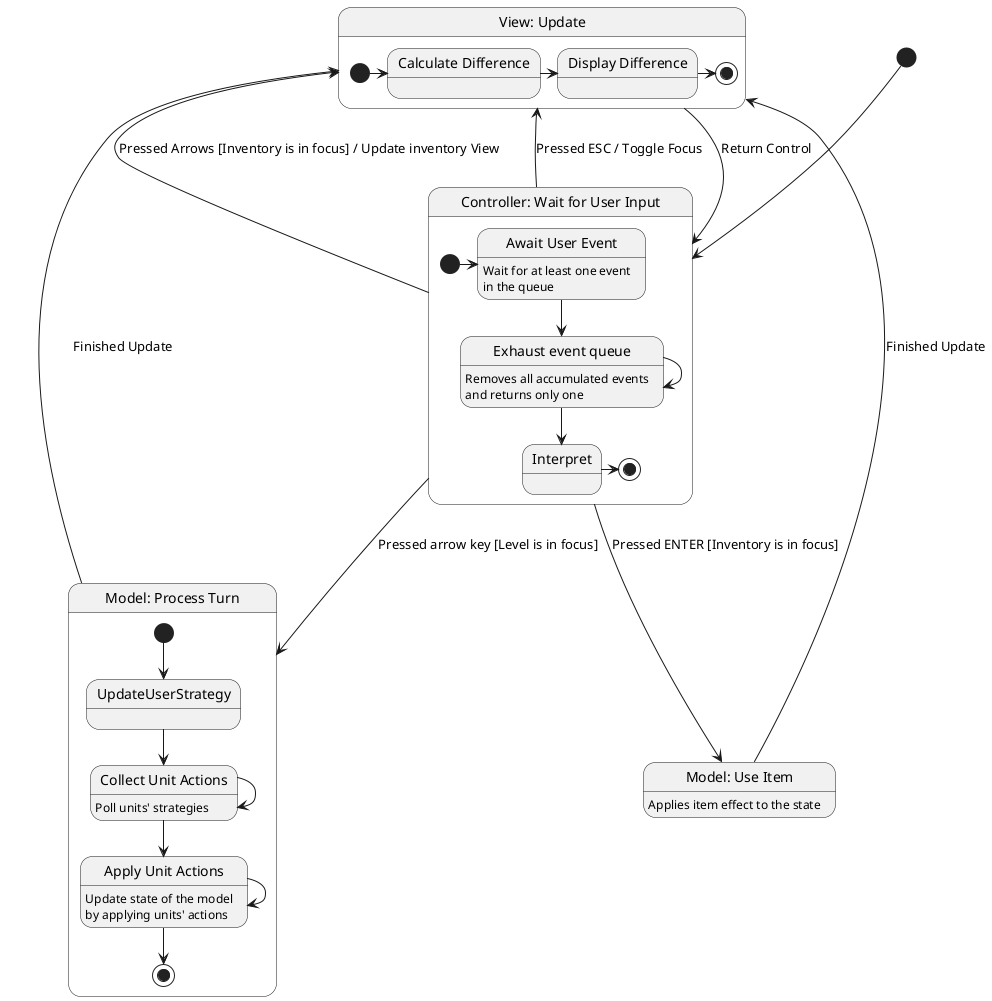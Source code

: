 @startuml
'https://plantuml.com/state-diagram

[*] --> ExpectUserInput

state ExpectUserInput as "Controller: Wait for User Input" {
    [*] -> Await
    Await --> ExhaustEvents
    ExhaustEvents -> ExhaustEvents
    ExhaustEvents --> Interpret
    Interpret -> [*]

    state Await as "Await User Event" : Wait for at least one event\nin the queue
    state ExhaustEvents as "Exhaust event queue" : Removes all accumulated events\nand returns only one
}

ExpectUserInput --> Model_MakeTurn : Pressed arrow key [Level is in focus]
ExpectUserInput --> Model_UseItem : Pressed ENTER [Inventory is in focus]
ExpectUserInput --> UpdateView : Pressed Arrows [Inventory is in focus] / Update inventory View
ExpectUserInput --> UpdateView : Pressed ESC / Toggle Focus

Model_MakeTurn -> UpdateView : Finished Update
Model_UseItem  -> UpdateView : Finished Update

UpdateView -> ExpectUserInput : Return Control

state Model_MakeTurn as "Model: Process Turn" {
    [*] --> UpdateUserStrategy
    UpdateUserStrategy --> CollectUnitActions
    CollectUnitActions -> CollectUnitActions
    CollectUnitActions --> ApplyUnitActions
    ApplyUnitActions -> ApplyUnitActions
    ApplyUnitActions --> [*]

    state CollectUnitActions as "Collect Unit Actions" : Poll units' strategies
    state ApplyUnitActions as "Apply Unit Actions" : Update state of the model\nby applying units' actions
}

state Model_UseItem as "Model: Use Item" : Applies item effect to the state

state UpdateView as "View: Update" {
    [*] -> Diff
    Diff -> Display
    Display -> [*]

    state Diff as "Calculate Difference"
    state Display as "Display Difference"
}


@enduml